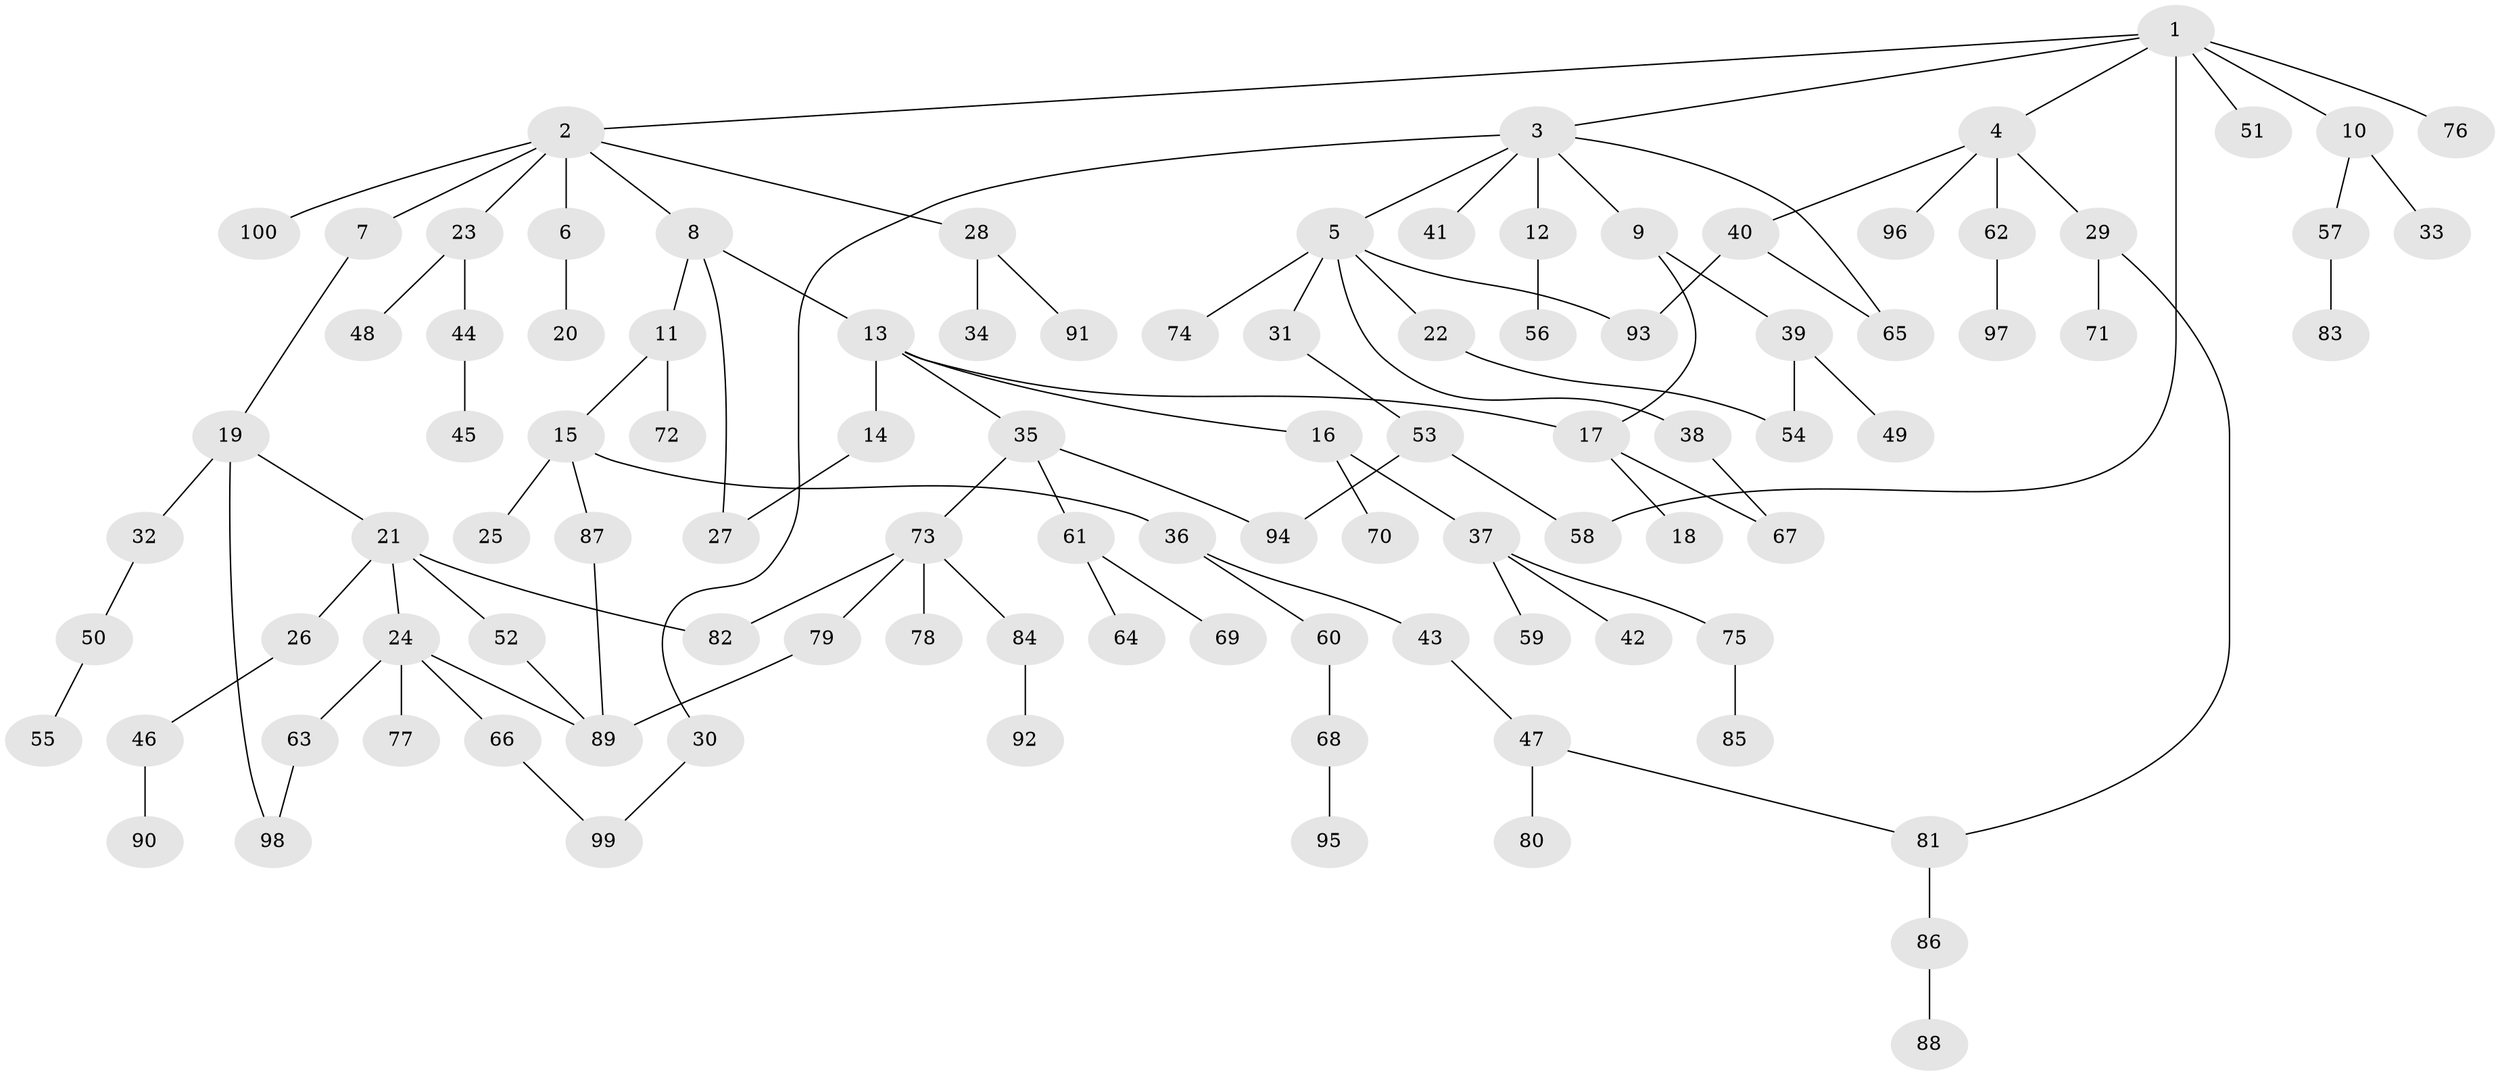 // Generated by graph-tools (version 1.1) at 2025/01/03/09/25 03:01:05]
// undirected, 100 vertices, 114 edges
graph export_dot {
graph [start="1"]
  node [color=gray90,style=filled];
  1;
  2;
  3;
  4;
  5;
  6;
  7;
  8;
  9;
  10;
  11;
  12;
  13;
  14;
  15;
  16;
  17;
  18;
  19;
  20;
  21;
  22;
  23;
  24;
  25;
  26;
  27;
  28;
  29;
  30;
  31;
  32;
  33;
  34;
  35;
  36;
  37;
  38;
  39;
  40;
  41;
  42;
  43;
  44;
  45;
  46;
  47;
  48;
  49;
  50;
  51;
  52;
  53;
  54;
  55;
  56;
  57;
  58;
  59;
  60;
  61;
  62;
  63;
  64;
  65;
  66;
  67;
  68;
  69;
  70;
  71;
  72;
  73;
  74;
  75;
  76;
  77;
  78;
  79;
  80;
  81;
  82;
  83;
  84;
  85;
  86;
  87;
  88;
  89;
  90;
  91;
  92;
  93;
  94;
  95;
  96;
  97;
  98;
  99;
  100;
  1 -- 2;
  1 -- 3;
  1 -- 4;
  1 -- 10;
  1 -- 51;
  1 -- 76;
  1 -- 58;
  2 -- 6;
  2 -- 7;
  2 -- 8;
  2 -- 23;
  2 -- 28;
  2 -- 100;
  3 -- 5;
  3 -- 9;
  3 -- 12;
  3 -- 30;
  3 -- 41;
  3 -- 65;
  4 -- 29;
  4 -- 40;
  4 -- 62;
  4 -- 96;
  5 -- 22;
  5 -- 31;
  5 -- 38;
  5 -- 74;
  5 -- 93;
  6 -- 20;
  7 -- 19;
  8 -- 11;
  8 -- 13;
  8 -- 27;
  9 -- 39;
  9 -- 17;
  10 -- 33;
  10 -- 57;
  11 -- 15;
  11 -- 72;
  12 -- 56;
  13 -- 14;
  13 -- 16;
  13 -- 17;
  13 -- 35;
  14 -- 27;
  15 -- 25;
  15 -- 36;
  15 -- 87;
  16 -- 37;
  16 -- 70;
  17 -- 18;
  17 -- 67;
  19 -- 21;
  19 -- 32;
  19 -- 98;
  21 -- 24;
  21 -- 26;
  21 -- 52;
  21 -- 82;
  22 -- 54;
  23 -- 44;
  23 -- 48;
  24 -- 63;
  24 -- 66;
  24 -- 77;
  24 -- 89;
  26 -- 46;
  28 -- 34;
  28 -- 91;
  29 -- 71;
  29 -- 81;
  30 -- 99;
  31 -- 53;
  32 -- 50;
  35 -- 61;
  35 -- 73;
  35 -- 94;
  36 -- 43;
  36 -- 60;
  37 -- 42;
  37 -- 59;
  37 -- 75;
  38 -- 67;
  39 -- 49;
  39 -- 54;
  40 -- 65;
  40 -- 93;
  43 -- 47;
  44 -- 45;
  46 -- 90;
  47 -- 80;
  47 -- 81;
  50 -- 55;
  52 -- 89;
  53 -- 58;
  53 -- 94;
  57 -- 83;
  60 -- 68;
  61 -- 64;
  61 -- 69;
  62 -- 97;
  63 -- 98;
  66 -- 99;
  68 -- 95;
  73 -- 78;
  73 -- 79;
  73 -- 84;
  73 -- 82;
  75 -- 85;
  79 -- 89;
  81 -- 86;
  84 -- 92;
  86 -- 88;
  87 -- 89;
}
